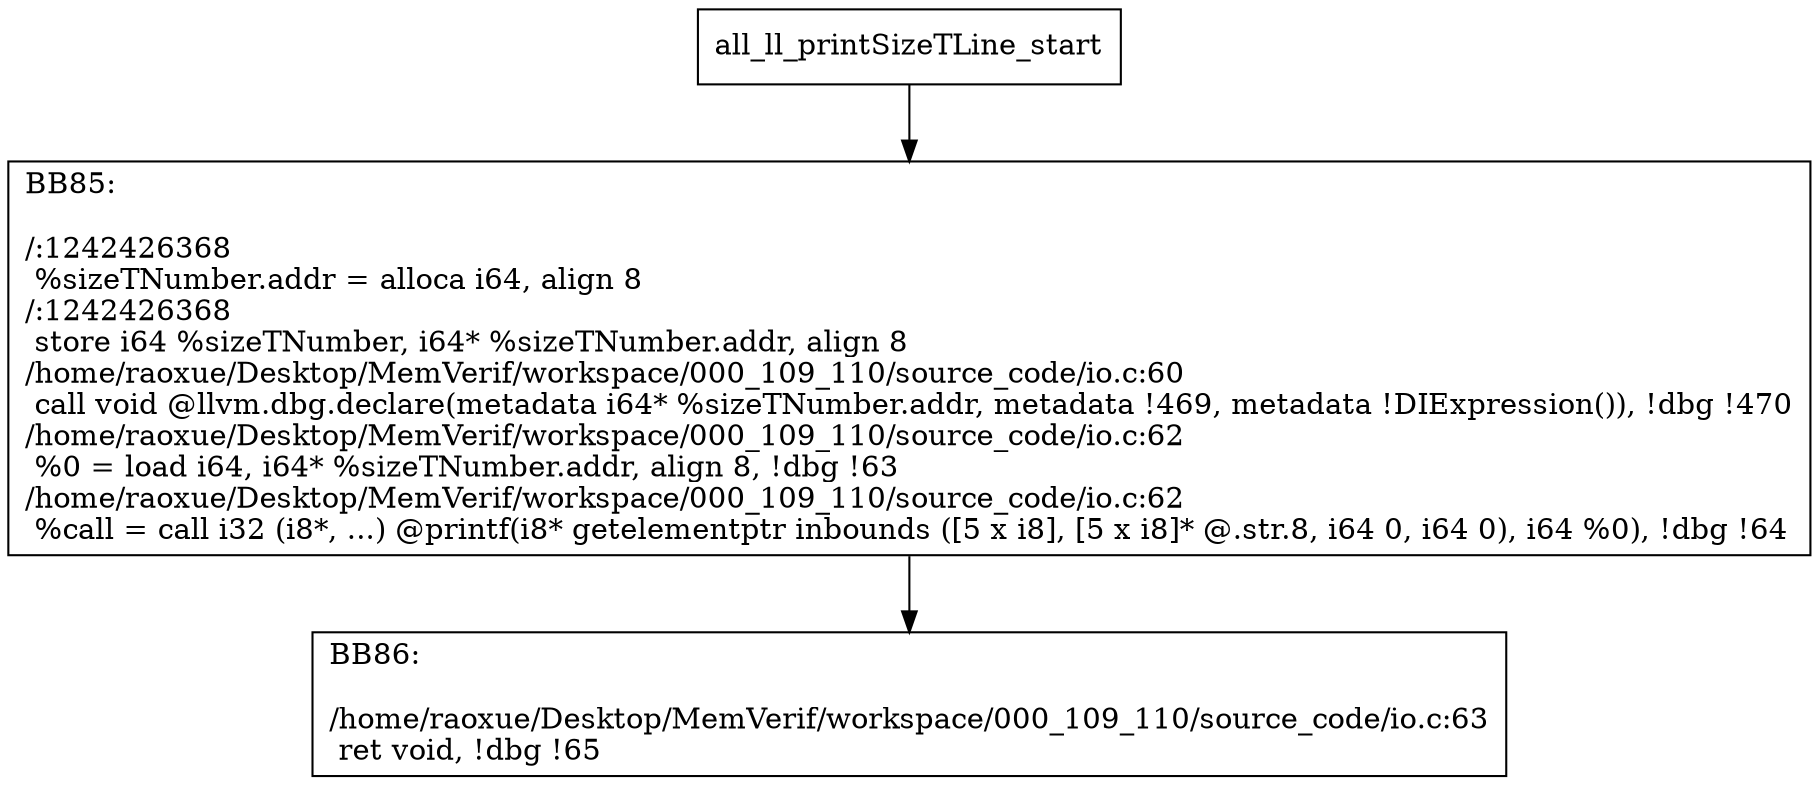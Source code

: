 digraph "CFG for'all_ll_printSizeTLine' function" {
	BBall_ll_printSizeTLine_start[shape=record,label="{all_ll_printSizeTLine_start}"];
	BBall_ll_printSizeTLine_start-> all_ll_printSizeTLineBB85;
	all_ll_printSizeTLineBB85 [shape=record, label="{BB85:\l\l/:1242426368\l
  %sizeTNumber.addr = alloca i64, align 8\l
/:1242426368\l
  store i64 %sizeTNumber, i64* %sizeTNumber.addr, align 8\l
/home/raoxue/Desktop/MemVerif/workspace/000_109_110/source_code/io.c:60\l
  call void @llvm.dbg.declare(metadata i64* %sizeTNumber.addr, metadata !469, metadata !DIExpression()), !dbg !470\l
/home/raoxue/Desktop/MemVerif/workspace/000_109_110/source_code/io.c:62\l
  %0 = load i64, i64* %sizeTNumber.addr, align 8, !dbg !63\l
/home/raoxue/Desktop/MemVerif/workspace/000_109_110/source_code/io.c:62\l
  %call = call i32 (i8*, ...) @printf(i8* getelementptr inbounds ([5 x i8], [5 x i8]* @.str.8, i64 0, i64 0), i64 %0), !dbg !64\l
}"];
	all_ll_printSizeTLineBB85-> all_ll_printSizeTLineBB86;
	all_ll_printSizeTLineBB86 [shape=record, label="{BB86:\l\l/home/raoxue/Desktop/MemVerif/workspace/000_109_110/source_code/io.c:63\l
  ret void, !dbg !65\l
}"];
}
